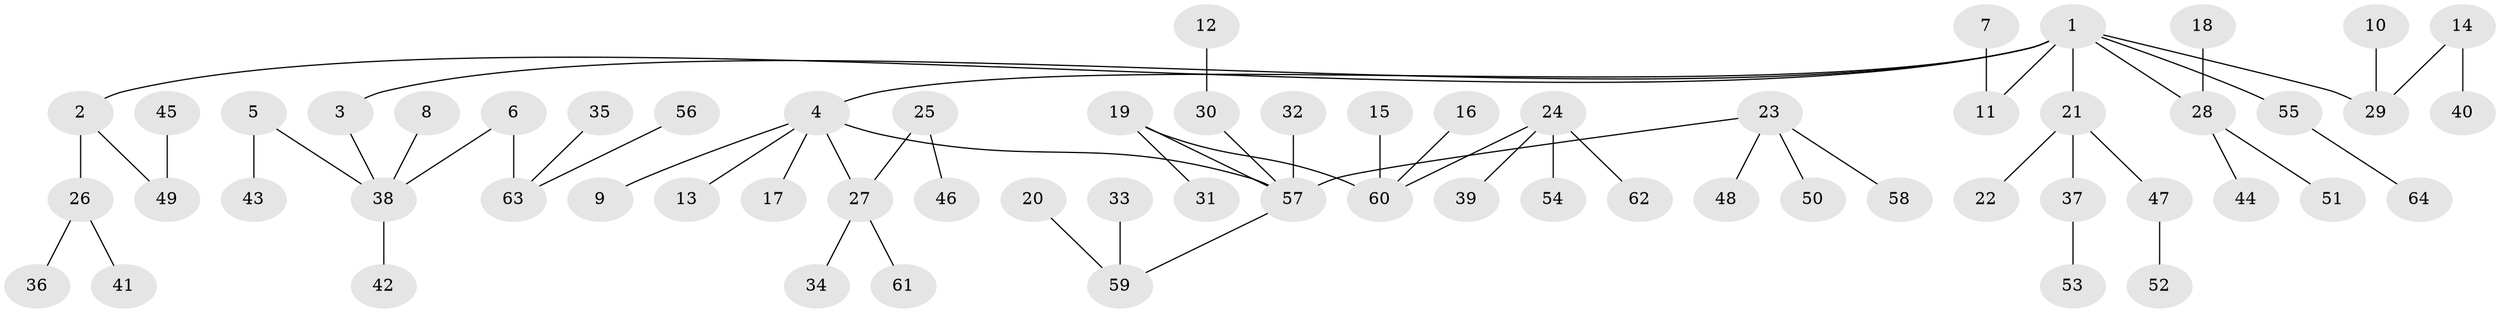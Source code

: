 // original degree distribution, {2: 0.2440944881889764, 8: 0.015748031496062992, 3: 0.12598425196850394, 6: 0.015748031496062992, 4: 0.07874015748031496, 5: 0.015748031496062992, 1: 0.5039370078740157}
// Generated by graph-tools (version 1.1) at 2025/50/03/09/25 03:50:22]
// undirected, 64 vertices, 63 edges
graph export_dot {
graph [start="1"]
  node [color=gray90,style=filled];
  1;
  2;
  3;
  4;
  5;
  6;
  7;
  8;
  9;
  10;
  11;
  12;
  13;
  14;
  15;
  16;
  17;
  18;
  19;
  20;
  21;
  22;
  23;
  24;
  25;
  26;
  27;
  28;
  29;
  30;
  31;
  32;
  33;
  34;
  35;
  36;
  37;
  38;
  39;
  40;
  41;
  42;
  43;
  44;
  45;
  46;
  47;
  48;
  49;
  50;
  51;
  52;
  53;
  54;
  55;
  56;
  57;
  58;
  59;
  60;
  61;
  62;
  63;
  64;
  1 -- 2 [weight=1.0];
  1 -- 3 [weight=1.0];
  1 -- 4 [weight=1.0];
  1 -- 11 [weight=1.0];
  1 -- 21 [weight=1.0];
  1 -- 28 [weight=1.0];
  1 -- 29 [weight=1.0];
  1 -- 55 [weight=1.0];
  2 -- 26 [weight=1.0];
  2 -- 49 [weight=1.0];
  3 -- 38 [weight=1.0];
  4 -- 9 [weight=1.0];
  4 -- 13 [weight=1.0];
  4 -- 17 [weight=1.0];
  4 -- 27 [weight=1.0];
  4 -- 57 [weight=1.0];
  5 -- 38 [weight=1.0];
  5 -- 43 [weight=1.0];
  6 -- 38 [weight=1.0];
  6 -- 63 [weight=1.0];
  7 -- 11 [weight=1.0];
  8 -- 38 [weight=1.0];
  10 -- 29 [weight=1.0];
  12 -- 30 [weight=1.0];
  14 -- 29 [weight=1.0];
  14 -- 40 [weight=1.0];
  15 -- 60 [weight=1.0];
  16 -- 60 [weight=1.0];
  18 -- 28 [weight=1.0];
  19 -- 31 [weight=1.0];
  19 -- 57 [weight=1.0];
  19 -- 60 [weight=1.0];
  20 -- 59 [weight=1.0];
  21 -- 22 [weight=1.0];
  21 -- 37 [weight=1.0];
  21 -- 47 [weight=1.0];
  23 -- 48 [weight=1.0];
  23 -- 50 [weight=1.0];
  23 -- 57 [weight=1.0];
  23 -- 58 [weight=1.0];
  24 -- 39 [weight=1.0];
  24 -- 54 [weight=1.0];
  24 -- 60 [weight=1.0];
  24 -- 62 [weight=1.0];
  25 -- 27 [weight=1.0];
  25 -- 46 [weight=1.0];
  26 -- 36 [weight=1.0];
  26 -- 41 [weight=1.0];
  27 -- 34 [weight=1.0];
  27 -- 61 [weight=1.0];
  28 -- 44 [weight=1.0];
  28 -- 51 [weight=1.0];
  30 -- 57 [weight=1.0];
  32 -- 57 [weight=1.0];
  33 -- 59 [weight=1.0];
  35 -- 63 [weight=1.0];
  37 -- 53 [weight=1.0];
  38 -- 42 [weight=1.0];
  45 -- 49 [weight=1.0];
  47 -- 52 [weight=1.0];
  55 -- 64 [weight=1.0];
  56 -- 63 [weight=1.0];
  57 -- 59 [weight=1.0];
}
